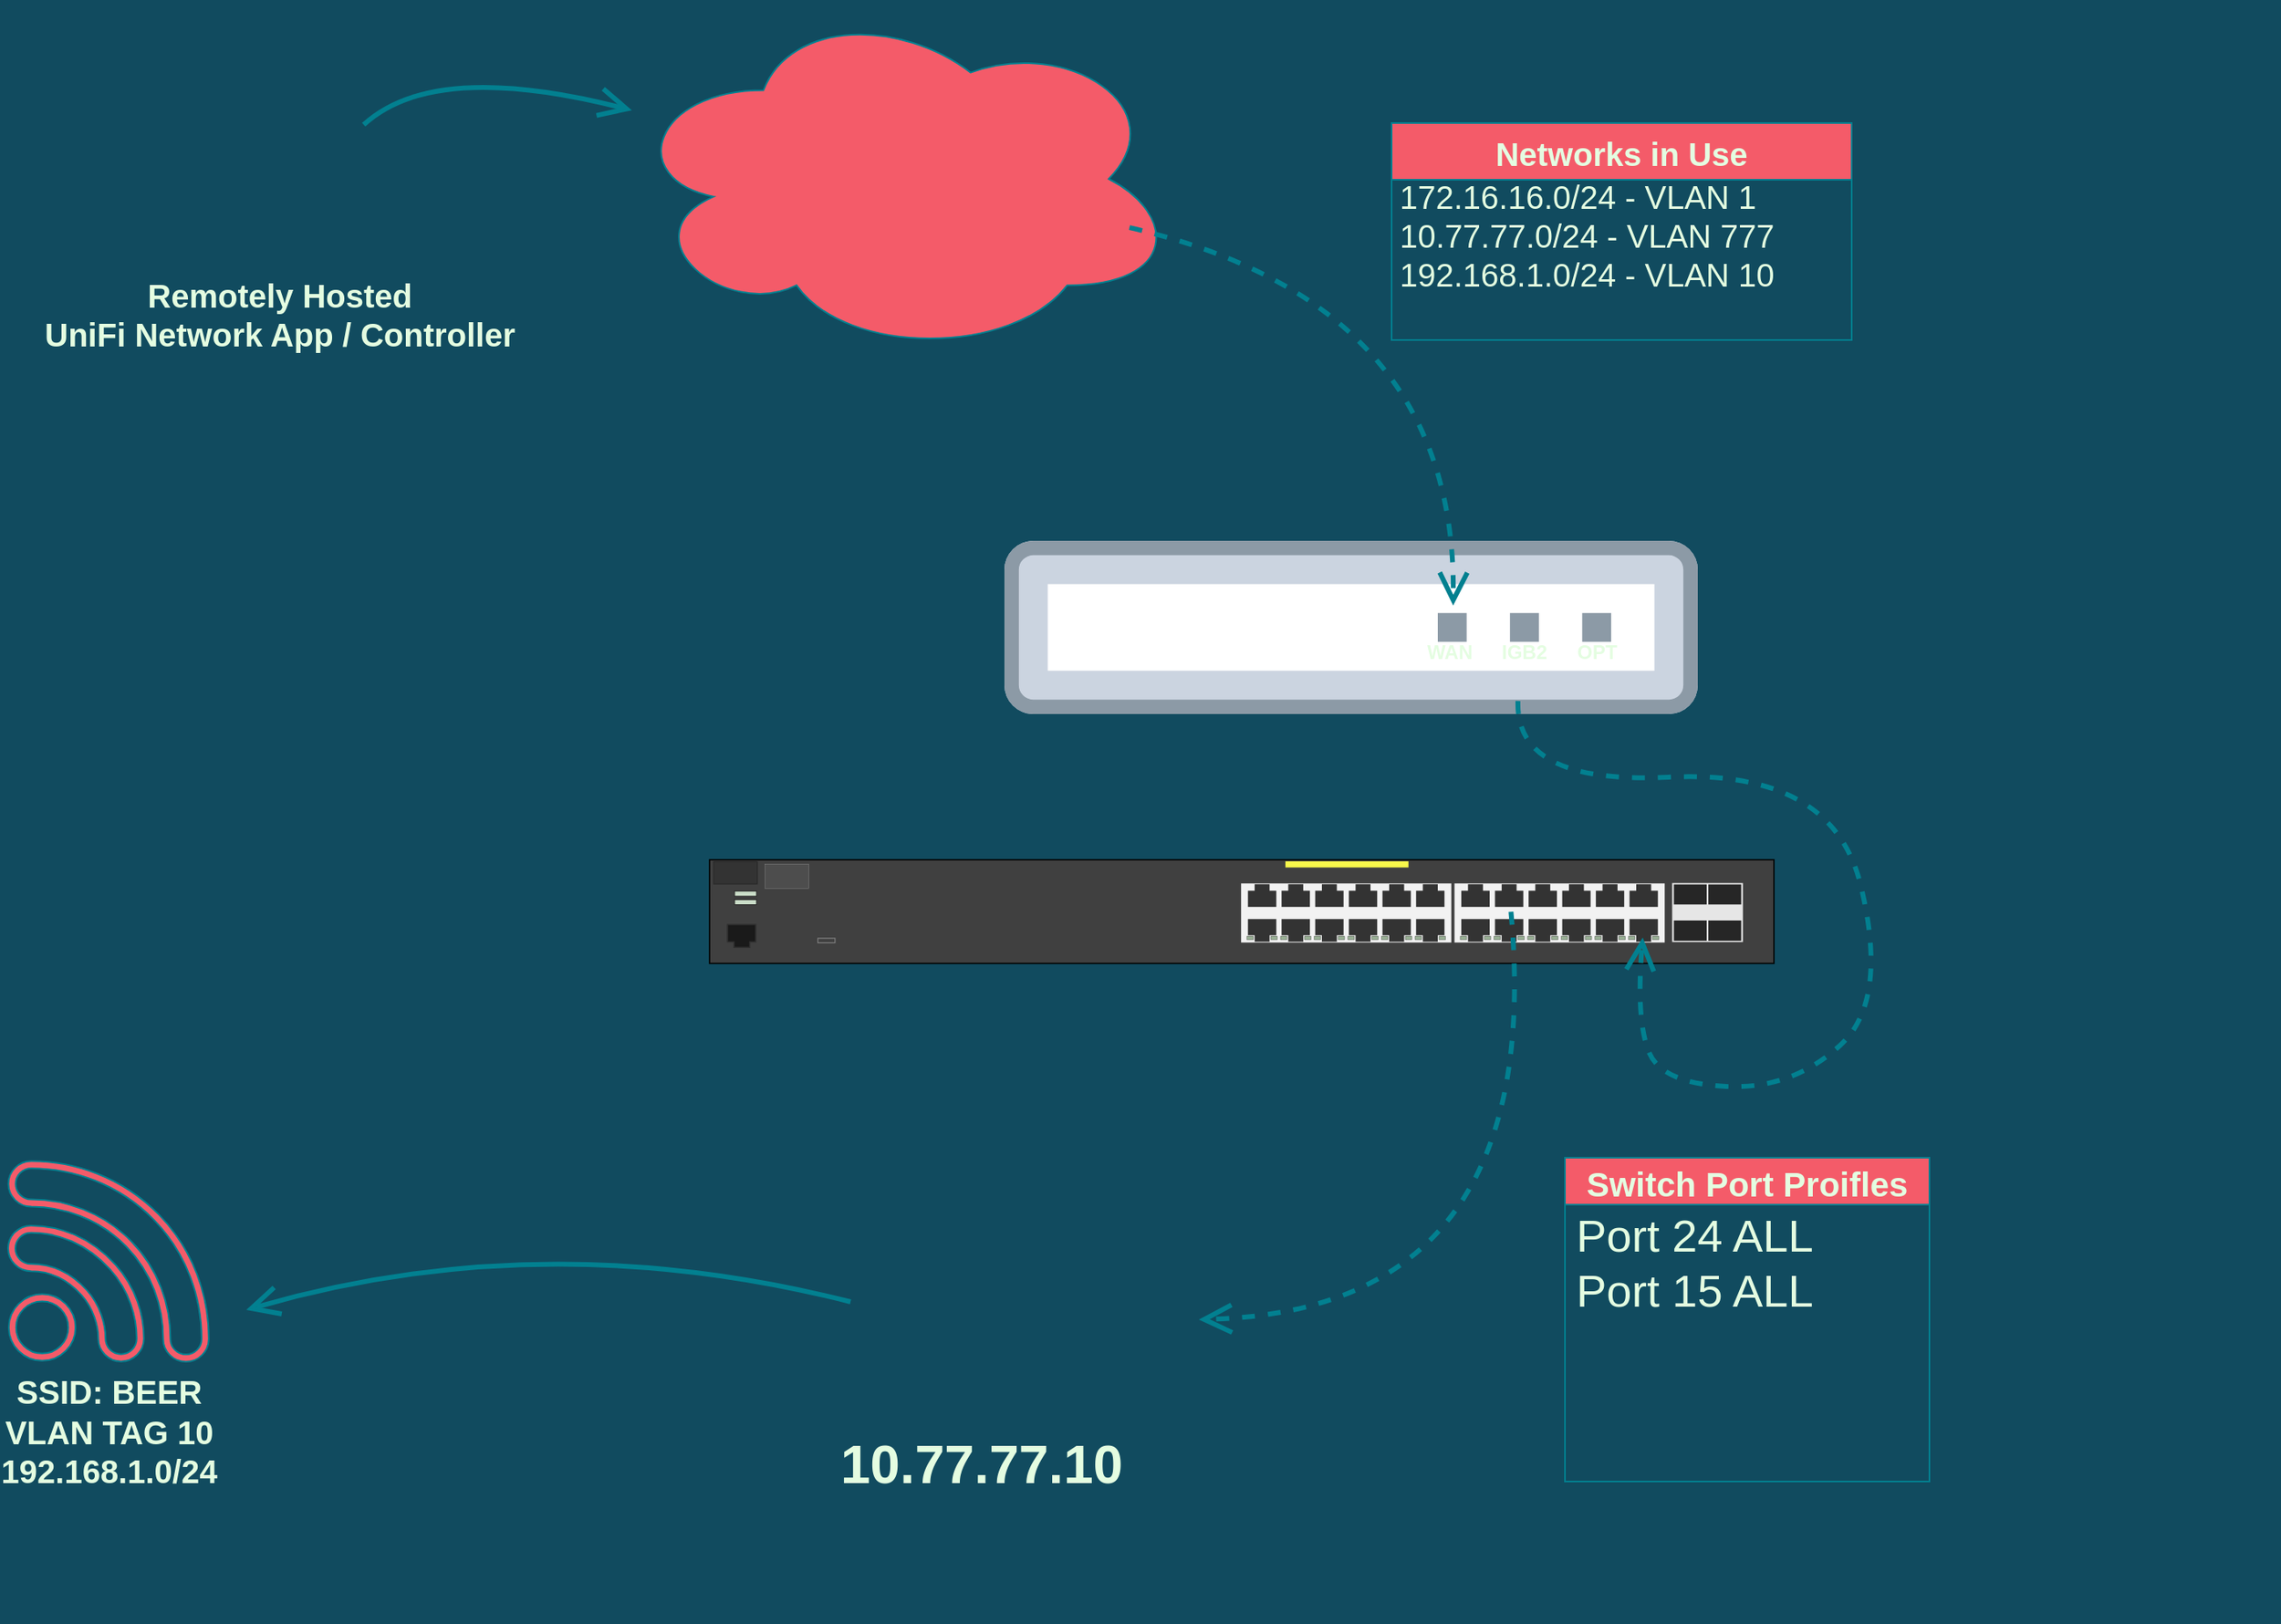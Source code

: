 <mxfile version="22.0.3" type="device" pages="2">
  <diagram id="IBx7njtZm3vPZUfNCvKe" name="Page-1">
    <mxGraphModel dx="2791" dy="1257" grid="0" gridSize="10" guides="1" tooltips="1" connect="1" arrows="1" fold="1" page="0" pageScale="1" pageWidth="850" pageHeight="1100" background="#114B5F" math="0" shadow="0">
      <root>
        <mxCell id="0" />
        <mxCell id="1" parent="0" />
        <mxCell id="xXB0cHM0CpRhzdx4YEjr-1" value="" style="ellipse;shape=cloud;whiteSpace=wrap;html=1;hachureGap=4;fillColor=#F45B69;fontColor=#E4FDE1;strokeColor=#028090;" parent="1" vertex="1">
          <mxGeometry x="-454" y="-94" width="341" height="219" as="geometry" />
        </mxCell>
        <mxCell id="xXB0cHM0CpRhzdx4YEjr-2" value="" style="html=1;verticalLabelPosition=bottom;verticalAlign=top;outlineConnect=0;shadow=0;dashed=0;shape=mxgraph.rack.hpe_aruba.switches.j9773a_2530_24g_poeplus_switch;rounded=0;sketch=0;hachureGap=4;fillColor=#F45B69;strokeColor=#028090;fontColor=#E4FDE1;connectable=0;" parent="1" vertex="1">
          <mxGeometry x="-402" y="436" width="657" height="64" as="geometry" />
        </mxCell>
        <mxCell id="xXB0cHM0CpRhzdx4YEjr-3" value="" style="group;fontColor=#E4FDE1;" parent="1" vertex="1" connectable="0">
          <mxGeometry x="-220" y="239" width="428" height="107" as="geometry" />
        </mxCell>
        <mxCell id="xXB0cHM0CpRhzdx4YEjr-4" value="" style="aspect=fixed;perimeter=ellipsePerimeter;html=1;align=center;fontSize=12;verticalAlign=top;shadow=0;dashed=0;image;image=img/lib/cumulus/switch_bare_metal_empty.svg;rounded=0;sketch=0;hachureGap=4;fillColor=#F45B69;strokeColor=#028090;fontColor=#E4FDE1;labelBackgroundColor=#114B5F;connectable=0;" parent="xXB0cHM0CpRhzdx4YEjr-3" vertex="1">
          <mxGeometry width="428" height="107" as="geometry" />
        </mxCell>
        <mxCell id="xXB0cHM0CpRhzdx4YEjr-5" value="" style="shape=image;imageAspect=0;aspect=fixed;verticalLabelPosition=bottom;verticalAlign=top;rounded=0;labelBackgroundColor=none;sketch=0;hachureGap=4;fontSize=30;fontColor=#E4FDE1;strokeColor=#028090;fillColor=#F45B69;image=https://upload.wikimedia.org/wikipedia/commons/thumb/b/b9/PfSense_logo.png/1200px-PfSense_logo.png;" parent="xXB0cHM0CpRhzdx4YEjr-3" vertex="1">
          <mxGeometry x="40" y="26" width="186.93" height="55" as="geometry" />
        </mxCell>
        <mxCell id="xXB0cHM0CpRhzdx4YEjr-6" value="WAN" style="text;strokeColor=none;fillColor=none;html=1;align=center;verticalAlign=middle;whiteSpace=wrap;rounded=0;hachureGap=4;fontColor=#E4FDE1;fontStyle=1" parent="xXB0cHM0CpRhzdx4YEjr-3" vertex="1">
          <mxGeometry x="245" y="54" width="60" height="30" as="geometry" />
        </mxCell>
        <mxCell id="xXB0cHM0CpRhzdx4YEjr-7" value="IGB2" style="text;strokeColor=none;fillColor=none;html=1;align=center;verticalAlign=middle;whiteSpace=wrap;rounded=0;hachureGap=4;fontColor=#E4FDE1;fontStyle=1" parent="xXB0cHM0CpRhzdx4YEjr-3" vertex="1">
          <mxGeometry x="291" y="54" width="60" height="30" as="geometry" />
        </mxCell>
        <mxCell id="xXB0cHM0CpRhzdx4YEjr-8" value="OPT" style="text;strokeColor=none;fillColor=none;html=1;align=center;verticalAlign=middle;whiteSpace=wrap;rounded=0;hachureGap=4;fontColor=#E4FDE1;fontStyle=1" parent="xXB0cHM0CpRhzdx4YEjr-3" vertex="1">
          <mxGeometry x="336" y="54" width="60" height="30" as="geometry" />
        </mxCell>
        <mxCell id="xXB0cHM0CpRhzdx4YEjr-10" value="" style="edgeStyle=none;orthogonalLoop=1;jettySize=auto;html=1;rounded=0;endArrow=open;startSize=14;endSize=14;sourcePerimeterSpacing=8;targetPerimeterSpacing=8;curved=1;comic=0;flowAnimation=1;strokeWidth=3;fillColor=#F45B69;strokeColor=#028090;fontColor=#E4FDE1;labelBackgroundColor=#114B5F;" parent="1" edge="1">
          <mxGeometry width="120" relative="1" as="geometry">
            <mxPoint x="-149.71" y="44.022" as="sourcePoint" />
            <mxPoint x="57" y="279" as="targetPoint" />
            <Array as="points">
              <mxPoint x="59" y="89" />
            </Array>
          </mxGeometry>
        </mxCell>
        <mxCell id="xXB0cHM0CpRhzdx4YEjr-12" value="" style="edgeStyle=none;orthogonalLoop=1;jettySize=auto;html=1;rounded=0;comic=0;fontColor=#E4FDE1;endArrow=open;startSize=14;endSize=14;sourcePerimeterSpacing=8;targetPerimeterSpacing=8;strokeColor=#028090;strokeWidth=3;curved=1;flowAnimation=1;labelBackgroundColor=#114B5F;" parent="1" source="xXB0cHM0CpRhzdx4YEjr-7" edge="1">
          <mxGeometry width="120" relative="1" as="geometry">
            <mxPoint x="98" y="381" as="sourcePoint" />
            <mxPoint x="174" y="484" as="targetPoint" />
            <Array as="points">
              <mxPoint x="89" y="390" />
              <mxPoint x="291" y="380" />
              <mxPoint x="326" y="523" />
              <mxPoint x="266" y="578" />
              <mxPoint x="185" y="574" />
              <mxPoint x="170" y="534" />
            </Array>
          </mxGeometry>
        </mxCell>
        <mxCell id="xXB0cHM0CpRhzdx4YEjr-13" value="" style="edgeStyle=none;orthogonalLoop=1;jettySize=auto;html=1;rounded=1;comic=0;fontColor=#E4FDE1;endArrow=open;startSize=14;endSize=14;sourcePerimeterSpacing=8;targetPerimeterSpacing=8;strokeColor=#028090;strokeWidth=3;curved=1;flowAnimation=1;labelBackgroundColor=#114B5F;fontSize=18;" parent="1" edge="1">
          <mxGeometry width="120" relative="1" as="geometry">
            <mxPoint x="92" y="461" as="sourcePoint" />
            <mxPoint x="-100" y="720" as="targetPoint" />
            <Array as="points">
              <mxPoint x="118" y="714" />
            </Array>
          </mxGeometry>
        </mxCell>
        <mxCell id="xXB0cHM0CpRhzdx4YEjr-14" value="" style="shape=image;imageAspect=0;aspect=fixed;verticalLabelPosition=bottom;verticalAlign=top;hachureGap=4;fontColor=#E4FDE1;image=https://blog.ui.com/wp-content/uploads/2016/10/unifi-app-logo.png;fillColor=#F45B69;strokeColor=#028090;" parent="1" vertex="1">
          <mxGeometry x="-374" y="428.5" width="219.68" height="79" as="geometry" />
        </mxCell>
        <mxCell id="xXB0cHM0CpRhzdx4YEjr-17" value="Networks in Use" style="swimlane;hachureGap=4;fontSize=20;fontColor=#E4FDE1;startSize=35;fillColor=#F45B69;strokeColor=#028090;" parent="1" vertex="1">
          <mxGeometry x="19" y="-19" width="284" height="134" as="geometry" />
        </mxCell>
        <mxCell id="xXB0cHM0CpRhzdx4YEjr-18" value="&lt;div style=&quot;font-size: 20px;&quot;&gt;&lt;span style=&quot;font-size: 20px;&quot;&gt;172.16.16.0/24 - VLAN 1&lt;/span&gt;&lt;/div&gt;&lt;div style=&quot;font-size: 20px;&quot;&gt;&lt;span style=&quot;background-color: initial;&quot;&gt;10.77.77.0/24 - VLAN 777&lt;br&gt;&lt;/span&gt;192.168.1.0/24 - VLAN 10&lt;/div&gt;&lt;div style=&quot;font-size: 20px;&quot;&gt;&lt;br&gt;&lt;/div&gt;" style="text;strokeColor=none;fillColor=none;html=1;align=left;verticalAlign=middle;whiteSpace=wrap;rounded=0;hachureGap=4;fontSize=20;fontColor=#E4FDE1;" parent="xXB0cHM0CpRhzdx4YEjr-17" vertex="1">
          <mxGeometry x="3" y="66" width="545" height="30" as="geometry" />
        </mxCell>
        <mxCell id="xXB0cHM0CpRhzdx4YEjr-20" value="&lt;b style=&quot;font-size: 20px;&quot;&gt;SSID: BEER&lt;br&gt;VLAN TAG 10&lt;br&gt;192.168.1.0/24&lt;/b&gt;" style="sketch=0;pointerEvents=1;shadow=0;dashed=0;html=1;strokeColor=#028090;fillColor=#F45B69;aspect=fixed;labelPosition=center;verticalLabelPosition=bottom;verticalAlign=top;align=center;outlineConnect=0;shape=mxgraph.vvd.wi_fi;hachureGap=4;fontSize=18;rotation=0;fontColor=#E4FDE1;" parent="1" vertex="1">
          <mxGeometry x="-835" y="622" width="124" height="124" as="geometry" />
        </mxCell>
        <mxCell id="xXB0cHM0CpRhzdx4YEjr-22" value="Switch Port Proifles" style="swimlane;hachureGap=4;fontSize=21;fontColor=#E4FDE1;startSize=29;fillColor=#F45B69;strokeColor=#028090;" parent="1" vertex="1">
          <mxGeometry x="126" y="620" width="225" height="200" as="geometry" />
        </mxCell>
        <mxCell id="xXB0cHM0CpRhzdx4YEjr-23" value="&lt;div style=&quot;font-size: 28px;&quot;&gt;&lt;span style=&quot;font-size: 28px;&quot;&gt;Port 24 ALL&lt;/span&gt;&lt;/div&gt;&lt;div style=&quot;font-size: 28px;&quot;&gt;&lt;span style=&quot;font-size: 28px;&quot;&gt;Port 15 ALL&lt;/span&gt;&lt;/div&gt;" style="text;html=1;align=left;verticalAlign=middle;resizable=0;points=[];autosize=1;strokeColor=none;fillColor=none;hachureGap=4;fontSize=28;fontColor=#E4FDE1;" parent="xXB0cHM0CpRhzdx4YEjr-22" vertex="1">
          <mxGeometry x="5" y="29" width="156" height="72" as="geometry" />
        </mxCell>
        <mxCell id="xXB0cHM0CpRhzdx4YEjr-26" style="edgeStyle=none;shape=connector;curved=1;rounded=0;comic=0;orthogonalLoop=1;jettySize=auto;html=1;labelBackgroundColor=#114B5F;fontFamily=Helvetica;fontSize=11;fontColor=#E4FDE1;endArrow=open;startSize=14;endSize=14;sourcePerimeterSpacing=8;targetPerimeterSpacing=8;strokeColor=#028090;strokeWidth=3;fillColor=#F45B69;" parent="1" source="xXB0cHM0CpRhzdx4YEjr-24" target="xXB0cHM0CpRhzdx4YEjr-1" edge="1">
          <mxGeometry relative="1" as="geometry">
            <Array as="points">
              <mxPoint x="-572" y="-58" />
            </Array>
          </mxGeometry>
        </mxCell>
        <mxCell id="xXB0cHM0CpRhzdx4YEjr-24" value="Remotely Hosted&#xa;UniFi Network App / Controller" style="shape=image;imageAspect=0;aspect=fixed;verticalLabelPosition=bottom;verticalAlign=top;hachureGap=4;fontColor=#E4FDE1;image=https://blog.ui.com/wp-content/uploads/2016/10/unifi-app-logo.png;fillColor=#F45B69;strokeColor=#028090;fontSize=20;fontStyle=1" parent="1" vertex="1">
          <mxGeometry x="-777" y="-10" width="219.68" height="79" as="geometry" />
        </mxCell>
        <mxCell id="xXB0cHM0CpRhzdx4YEjr-27" value="10.77.77.10" style="text;strokeColor=none;fillColor=none;html=1;align=center;verticalAlign=middle;whiteSpace=wrap;rounded=0;sketch=0;hachureGap=4;fontFamily=Helvetica;fontSize=33;fontColor=#E4FDE1;fontStyle=1" parent="1" vertex="1">
          <mxGeometry x="-264" y="794" width="60" height="30" as="geometry" />
        </mxCell>
        <mxCell id="EGwzLu2YFUioNNWi9TZu-5" value="" style="endArrow=open;html=1;labelBackgroundColor=#114B5F;fontSize=18;strokeColor=#028090;fontColor=#E4FDE1;comic=0;startSize=14;endSize=14;sourcePerimeterSpacing=8;targetPerimeterSpacing=8;strokeWidth=3;curved=1;" parent="1" edge="1">
          <mxGeometry width="50" height="50" relative="1" as="geometry">
            <mxPoint x="-315" y="709" as="sourcePoint" />
            <mxPoint x="-688" y="714" as="targetPoint" />
            <Array as="points">
              <mxPoint x="-504" y="661" />
            </Array>
          </mxGeometry>
        </mxCell>
        <mxCell id="xXB0cHM0CpRhzdx4YEjr-11" value="" style="shape=image;imageAspect=0;aspect=fixed;verticalLabelPosition=bottom;verticalAlign=top;hachureGap=4;fontColor=#E4FDE1;image=https://unifisrilanka.lk/wp-content/uploads/2020/10/U6-lite_004_60892943-337e-46bb-bd24-062528e4f80a_grande-1.png;connectable=0;fillColor=#F45B69;strokeColor=#028090;" parent="1" vertex="1">
          <mxGeometry x="-395" y="570" width="337" height="337" as="geometry" />
        </mxCell>
      </root>
    </mxGraphModel>
  </diagram>
  <diagram name="Threats" id="BjJiWQ1v2C7b7xXn1P2y">
    <mxGraphModel dx="3057" dy="1400" grid="0" gridSize="10" guides="1" tooltips="1" connect="1" arrows="1" fold="1" page="0" pageScale="1" pageWidth="850" pageHeight="1100" background="#114B5F" math="0" shadow="0">
      <root>
        <mxCell id="fPA-4l9yGj6jKRWR1l3m-0" />
        <mxCell id="fPA-4l9yGj6jKRWR1l3m-1" parent="fPA-4l9yGj6jKRWR1l3m-0" />
        <mxCell id="fPA-4l9yGj6jKRWR1l3m-2" value="" style="ellipse;shape=cloud;whiteSpace=wrap;html=1;hachureGap=4;fillColor=#F45B69;fontColor=#E4FDE1;strokeColor=#028090;" parent="fPA-4l9yGj6jKRWR1l3m-1" vertex="1">
          <mxGeometry x="-454" y="-94" width="341" height="219" as="geometry" />
        </mxCell>
        <mxCell id="fPA-4l9yGj6jKRWR1l3m-3" value="" style="html=1;verticalLabelPosition=bottom;verticalAlign=top;outlineConnect=0;shadow=0;dashed=0;shape=mxgraph.rack.hpe_aruba.switches.j9773a_2530_24g_poeplus_switch;rounded=0;sketch=0;hachureGap=4;fillColor=#F45B69;strokeColor=#028090;fontColor=#E4FDE1;connectable=0;" parent="fPA-4l9yGj6jKRWR1l3m-1" vertex="1">
          <mxGeometry x="-402" y="436" width="657" height="64" as="geometry" />
        </mxCell>
        <mxCell id="fPA-4l9yGj6jKRWR1l3m-4" value="" style="group;fontColor=#E4FDE1;" parent="fPA-4l9yGj6jKRWR1l3m-1" vertex="1" connectable="0">
          <mxGeometry x="-220" y="239" width="428" height="107" as="geometry" />
        </mxCell>
        <mxCell id="fPA-4l9yGj6jKRWR1l3m-5" value="" style="aspect=fixed;perimeter=ellipsePerimeter;html=1;align=center;fontSize=12;verticalAlign=top;shadow=0;dashed=0;image;image=img/lib/cumulus/switch_bare_metal_empty.svg;rounded=0;sketch=0;hachureGap=4;fillColor=#F45B69;strokeColor=#028090;fontColor=#E4FDE1;labelBackgroundColor=#114B5F;connectable=0;" parent="fPA-4l9yGj6jKRWR1l3m-4" vertex="1">
          <mxGeometry width="428" height="107" as="geometry" />
        </mxCell>
        <mxCell id="fPA-4l9yGj6jKRWR1l3m-6" value="" style="shape=image;imageAspect=0;aspect=fixed;verticalLabelPosition=bottom;verticalAlign=top;rounded=0;labelBackgroundColor=none;sketch=0;hachureGap=4;fontSize=30;fontColor=#E4FDE1;strokeColor=#028090;fillColor=#F45B69;image=https://upload.wikimedia.org/wikipedia/commons/thumb/b/b9/PfSense_logo.png/1200px-PfSense_logo.png;" parent="fPA-4l9yGj6jKRWR1l3m-4" vertex="1">
          <mxGeometry x="40" y="26" width="186.93" height="55" as="geometry" />
        </mxCell>
        <mxCell id="fPA-4l9yGj6jKRWR1l3m-7" value="WAN" style="text;strokeColor=none;fillColor=none;html=1;align=center;verticalAlign=middle;whiteSpace=wrap;rounded=0;hachureGap=4;fontColor=#E4FDE1;fontStyle=1" parent="fPA-4l9yGj6jKRWR1l3m-4" vertex="1">
          <mxGeometry x="245" y="54" width="60" height="30" as="geometry" />
        </mxCell>
        <mxCell id="fPA-4l9yGj6jKRWR1l3m-8" value="IGB2" style="text;strokeColor=none;fillColor=none;html=1;align=center;verticalAlign=middle;whiteSpace=wrap;rounded=0;hachureGap=4;fontColor=#E4FDE1;fontStyle=1" parent="fPA-4l9yGj6jKRWR1l3m-4" vertex="1">
          <mxGeometry x="291" y="54" width="60" height="30" as="geometry" />
        </mxCell>
        <mxCell id="fPA-4l9yGj6jKRWR1l3m-9" value="OPT" style="text;strokeColor=none;fillColor=none;html=1;align=center;verticalAlign=middle;whiteSpace=wrap;rounded=0;hachureGap=4;fontColor=#E4FDE1;fontStyle=1" parent="fPA-4l9yGj6jKRWR1l3m-4" vertex="1">
          <mxGeometry x="336" y="54" width="60" height="30" as="geometry" />
        </mxCell>
        <mxCell id="fPA-4l9yGj6jKRWR1l3m-11" value="" style="edgeStyle=none;orthogonalLoop=1;jettySize=auto;html=1;rounded=0;endArrow=open;startSize=14;endSize=14;sourcePerimeterSpacing=8;targetPerimeterSpacing=8;curved=1;comic=0;flowAnimation=1;strokeWidth=3;fillColor=#F45B69;strokeColor=#028090;fontColor=#E4FDE1;labelBackgroundColor=#114B5F;" parent="fPA-4l9yGj6jKRWR1l3m-1" edge="1">
          <mxGeometry width="120" relative="1" as="geometry">
            <mxPoint x="-149.71" y="44.022" as="sourcePoint" />
            <mxPoint x="57" y="279" as="targetPoint" />
            <Array as="points">
              <mxPoint x="59" y="89" />
            </Array>
          </mxGeometry>
        </mxCell>
        <mxCell id="fPA-4l9yGj6jKRWR1l3m-12" value="" style="shape=image;imageAspect=0;aspect=fixed;verticalLabelPosition=bottom;verticalAlign=top;hachureGap=4;fontColor=#E4FDE1;image=https://unifisrilanka.lk/wp-content/uploads/2020/10/U6-lite_004_60892943-337e-46bb-bd24-062528e4f80a_grande-1.png;connectable=0;fillColor=#F45B69;strokeColor=#028090;" parent="fPA-4l9yGj6jKRWR1l3m-1" vertex="1">
          <mxGeometry x="-396" y="581" width="337" height="337" as="geometry" />
        </mxCell>
        <mxCell id="fPA-4l9yGj6jKRWR1l3m-13" value="" style="edgeStyle=none;orthogonalLoop=1;jettySize=auto;html=1;rounded=0;comic=0;fontColor=#E4FDE1;endArrow=open;startSize=14;endSize=14;sourcePerimeterSpacing=8;targetPerimeterSpacing=8;strokeColor=#028090;strokeWidth=3;curved=1;flowAnimation=1;labelBackgroundColor=#114B5F;" parent="fPA-4l9yGj6jKRWR1l3m-1" source="fPA-4l9yGj6jKRWR1l3m-8" edge="1">
          <mxGeometry width="120" relative="1" as="geometry">
            <mxPoint x="98" y="381" as="sourcePoint" />
            <mxPoint x="174" y="484" as="targetPoint" />
            <Array as="points">
              <mxPoint x="89" y="390" />
              <mxPoint x="291" y="380" />
              <mxPoint x="326" y="523" />
              <mxPoint x="266" y="578" />
              <mxPoint x="185" y="574" />
              <mxPoint x="170" y="534" />
            </Array>
          </mxGeometry>
        </mxCell>
        <mxCell id="fPA-4l9yGj6jKRWR1l3m-14" value="" style="edgeStyle=none;orthogonalLoop=1;jettySize=auto;html=1;rounded=0;comic=0;fontColor=#E4FDE1;endArrow=open;startSize=14;endSize=14;sourcePerimeterSpacing=8;targetPerimeterSpacing=8;strokeColor=#028090;strokeWidth=3;curved=1;flowAnimation=1;labelBackgroundColor=#114B5F;" parent="fPA-4l9yGj6jKRWR1l3m-1" edge="1">
          <mxGeometry width="120" relative="1" as="geometry">
            <mxPoint x="92" y="461" as="sourcePoint" />
            <mxPoint x="-100" y="720" as="targetPoint" />
            <Array as="points">
              <mxPoint x="118" y="714" />
            </Array>
          </mxGeometry>
        </mxCell>
        <mxCell id="fPA-4l9yGj6jKRWR1l3m-15" value="" style="shape=image;imageAspect=0;aspect=fixed;verticalLabelPosition=bottom;verticalAlign=top;hachureGap=4;fontColor=#E4FDE1;image=https://blog.ui.com/wp-content/uploads/2016/10/unifi-app-logo.png;fillColor=#F45B69;strokeColor=#028090;" parent="fPA-4l9yGj6jKRWR1l3m-1" vertex="1">
          <mxGeometry x="-374" y="428.5" width="219.68" height="79" as="geometry" />
        </mxCell>
        <mxCell id="fPA-4l9yGj6jKRWR1l3m-18" value="Networks in Use" style="swimlane;hachureGap=4;fontSize=20;fontColor=#E4FDE1;startSize=35;fillColor=#F45B69;strokeColor=#028090;" parent="fPA-4l9yGj6jKRWR1l3m-1" vertex="1">
          <mxGeometry x="19" y="-19" width="284" height="134" as="geometry" />
        </mxCell>
        <mxCell id="fPA-4l9yGj6jKRWR1l3m-19" value="&lt;div style=&quot;font-size: 20px;&quot;&gt;&lt;span style=&quot;font-size: 20px;&quot;&gt;172.16.16.0/24 - VLAN 1&lt;/span&gt;&lt;/div&gt;&lt;div style=&quot;font-size: 20px;&quot;&gt;&lt;span style=&quot;font-size: 20px;&quot;&gt;&lt;br style=&quot;font-size: 20px;&quot;&gt;&lt;/span&gt;&lt;/div&gt;&lt;div style=&quot;font-size: 20px;&quot;&gt;&lt;span style=&quot;font-size: 20px;&quot;&gt;192.168.1.0/24 - VLAN 10&lt;/span&gt;&lt;br style=&quot;font-size: 20px;&quot;&gt;&lt;/div&gt;" style="text;strokeColor=none;fillColor=none;html=1;align=left;verticalAlign=middle;whiteSpace=wrap;rounded=0;hachureGap=4;fontSize=20;fontColor=#E4FDE1;" parent="fPA-4l9yGj6jKRWR1l3m-18" vertex="1">
          <mxGeometry x="3" y="66" width="545" height="30" as="geometry" />
        </mxCell>
        <mxCell id="fPA-4l9yGj6jKRWR1l3m-20" value="&lt;b style=&quot;font-size: 20px;&quot;&gt;SSID: BEER&lt;br&gt;VLAN TAG 10&lt;br&gt;192.168.1.0/24&lt;/b&gt;" style="sketch=0;pointerEvents=1;shadow=0;dashed=0;html=1;strokeColor=#028090;fillColor=#F45B69;aspect=fixed;labelPosition=center;verticalLabelPosition=bottom;verticalAlign=top;align=center;outlineConnect=0;shape=mxgraph.vvd.wi_fi;hachureGap=4;fontSize=18;rotation=0;fontColor=#E4FDE1;" parent="fPA-4l9yGj6jKRWR1l3m-1" vertex="1">
          <mxGeometry x="-835" y="622" width="124" height="124" as="geometry" />
        </mxCell>
        <mxCell id="fPA-4l9yGj6jKRWR1l3m-21" value="" style="edgeStyle=none;orthogonalLoop=1;jettySize=auto;html=1;rounded=0;comic=0;fontSize=18;fontColor=#E4FDE1;endArrow=open;startSize=14;endSize=14;sourcePerimeterSpacing=8;targetPerimeterSpacing=8;strokeColor=#028090;strokeWidth=3;curved=1;flowAnimation=1;labelBackgroundColor=#114B5F;" parent="fPA-4l9yGj6jKRWR1l3m-1" edge="1">
          <mxGeometry width="120" relative="1" as="geometry">
            <mxPoint x="-277" y="778" as="sourcePoint" />
            <mxPoint x="-768" y="834" as="targetPoint" />
            <Array as="points">
              <mxPoint x="-339" y="956" />
              <mxPoint x="-770" y="932" />
            </Array>
          </mxGeometry>
        </mxCell>
        <mxCell id="fPA-4l9yGj6jKRWR1l3m-22" value="Switch Port Proifles" style="swimlane;hachureGap=4;fontSize=21;fontColor=#E4FDE1;startSize=29;fillColor=#F45B69;strokeColor=#028090;" parent="fPA-4l9yGj6jKRWR1l3m-1" vertex="1">
          <mxGeometry x="126" y="620" width="225" height="200" as="geometry" />
        </mxCell>
        <mxCell id="fPA-4l9yGj6jKRWR1l3m-23" value="&lt;div style=&quot;font-size: 28px;&quot;&gt;&lt;span style=&quot;font-size: 28px;&quot;&gt;Port 24 ALL&lt;/span&gt;&lt;/div&gt;&lt;div style=&quot;font-size: 28px;&quot;&gt;&lt;span style=&quot;font-size: 28px;&quot;&gt;Port 15 ALL&lt;/span&gt;&lt;/div&gt;" style="text;html=1;align=left;verticalAlign=middle;resizable=0;points=[];autosize=1;strokeColor=none;fillColor=none;hachureGap=4;fontSize=28;fontColor=#E4FDE1;" parent="fPA-4l9yGj6jKRWR1l3m-22" vertex="1">
          <mxGeometry x="5" y="29" width="156" height="72" as="geometry" />
        </mxCell>
        <mxCell id="fPA-4l9yGj6jKRWR1l3m-24" style="edgeStyle=none;shape=connector;curved=1;rounded=0;comic=0;orthogonalLoop=1;jettySize=auto;html=1;labelBackgroundColor=#114B5F;fontFamily=Helvetica;fontSize=11;fontColor=#E4FDE1;endArrow=open;startSize=14;endSize=14;sourcePerimeterSpacing=8;targetPerimeterSpacing=8;strokeColor=#028090;strokeWidth=3;fillColor=#F45B69;" parent="fPA-4l9yGj6jKRWR1l3m-1" source="fPA-4l9yGj6jKRWR1l3m-25" target="fPA-4l9yGj6jKRWR1l3m-2" edge="1">
          <mxGeometry relative="1" as="geometry">
            <Array as="points">
              <mxPoint x="-572" y="-58" />
            </Array>
          </mxGeometry>
        </mxCell>
        <mxCell id="fPA-4l9yGj6jKRWR1l3m-25" value="Remotely Hosted&#xa;UniFi Network App / Controller" style="shape=image;imageAspect=0;aspect=fixed;verticalLabelPosition=bottom;verticalAlign=top;hachureGap=4;fontColor=#E4FDE1;image=https://blog.ui.com/wp-content/uploads/2016/10/unifi-app-logo.png;fillColor=#F45B69;strokeColor=#028090;fontSize=20;fontStyle=1" parent="fPA-4l9yGj6jKRWR1l3m-1" vertex="1">
          <mxGeometry x="-777" y="-10" width="219.68" height="79" as="geometry" />
        </mxCell>
        <mxCell id="fPA-4l9yGj6jKRWR1l3m-26" value="10.77.77.10" style="text;strokeColor=none;fillColor=none;html=1;align=center;verticalAlign=middle;whiteSpace=wrap;rounded=0;sketch=0;hachureGap=4;fontFamily=Helvetica;fontSize=33;fontColor=#E4FDE1;fontStyle=1" parent="fPA-4l9yGj6jKRWR1l3m-1" vertex="1">
          <mxGeometry x="-264" y="794" width="60" height="30" as="geometry" />
        </mxCell>
        <mxCell id="fPA-4l9yGj6jKRWR1l3m-27" value="" style="shape=image;verticalLabelPosition=bottom;labelBackgroundColor=none;verticalAlign=top;aspect=fixed;imageAspect=0;image=https://cdn0.iconfinder.com/data/icons/cyber-crime-or-threats-blue-set/120/hacker_cyber_crime-512.png;fontSize=22;" parent="fPA-4l9yGj6jKRWR1l3m-1" vertex="1">
          <mxGeometry x="356" y="61" width="402" height="402" as="geometry" />
        </mxCell>
      </root>
    </mxGraphModel>
  </diagram>
</mxfile>
